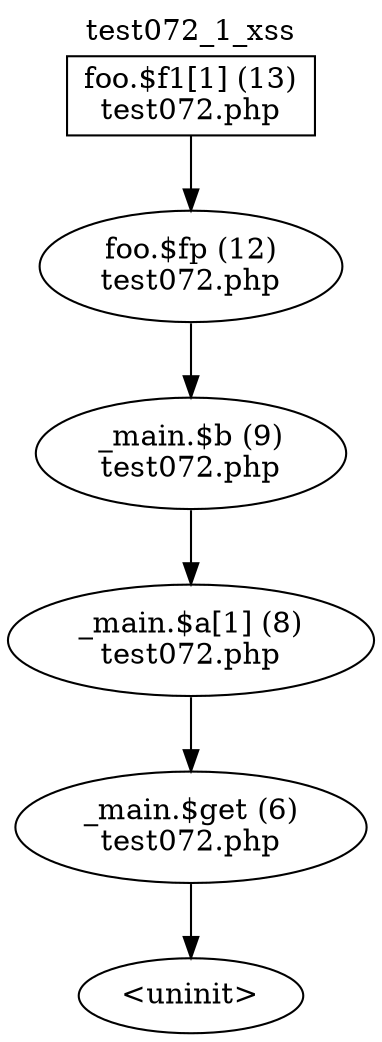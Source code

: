 digraph cfg {
  label="test072_1_xss";
  labelloc=t;
  n1 [shape=box, label="foo.$f1[1] (13)\ntest072.php"];
  n2 [shape=ellipse, label="foo.$fp (12)\ntest072.php"];
  n3 [shape=ellipse, label="_main.$b (9)\ntest072.php"];
  n4 [shape=ellipse, label="_main.$a[1] (8)\ntest072.php"];
  n5 [shape=ellipse, label="_main.$get (6)\ntest072.php"];
  n6 [shape=ellipse, label="<uninit>"];
  n1 -> n2;
  n2 -> n3;
  n3 -> n4;
  n4 -> n5;
  n5 -> n6;
}
